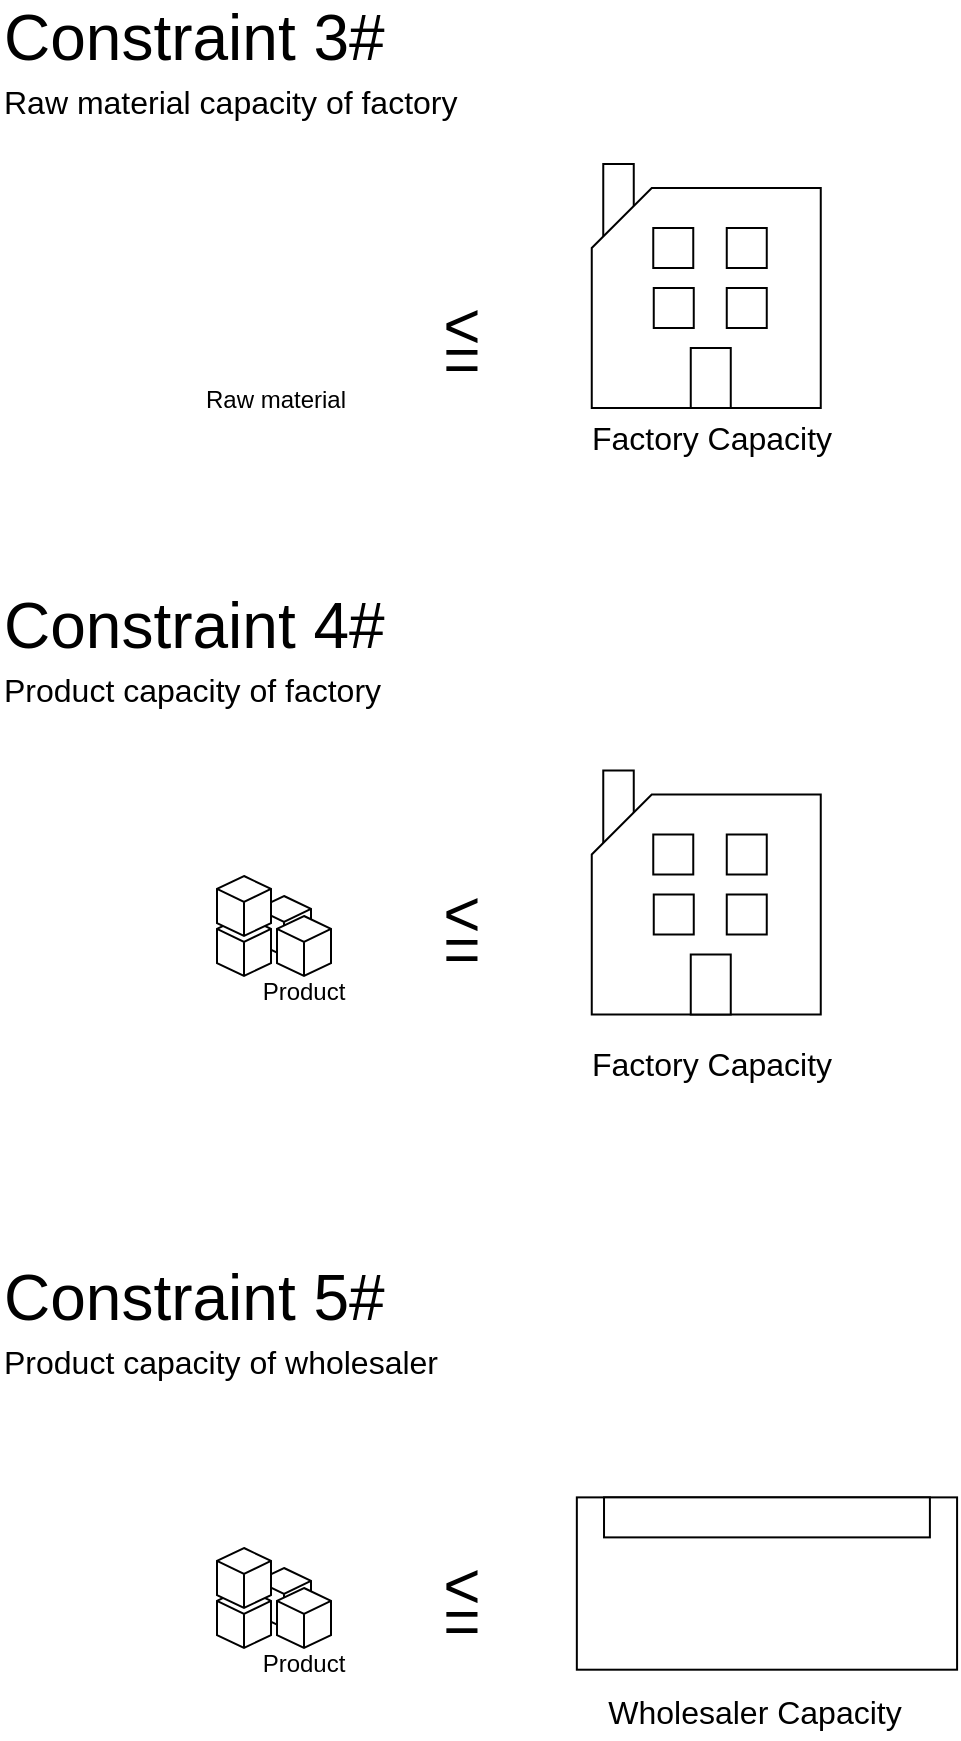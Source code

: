 <mxfile version="20.3.6" type="device"><diagram id="6clx6d8sD9a2YO30Dq-C" name="Page-1"><mxGraphModel dx="964" dy="695" grid="1" gridSize="10" guides="1" tooltips="1" connect="1" arrows="1" fold="1" page="1" pageScale="1" pageWidth="827" pageHeight="1169" math="0" shadow="0"><root><mxCell id="0"/><mxCell id="1" parent="0"/><mxCell id="5" value="" style="html=1;whiteSpace=wrap;shape=isoCube2;backgroundOutline=1;isoAngle=15;" parent="1" vertex="1"><mxGeometry x="255.5" y="524" width="27" height="30" as="geometry"/></mxCell><mxCell id="7" value="" style="html=1;whiteSpace=wrap;shape=isoCube2;backgroundOutline=1;isoAngle=15;" parent="1" vertex="1"><mxGeometry x="235.5" y="534" width="27" height="30" as="geometry"/></mxCell><mxCell id="8" value="" style="html=1;whiteSpace=wrap;shape=isoCube2;backgroundOutline=1;isoAngle=15;" parent="1" vertex="1"><mxGeometry x="265.5" y="534" width="27" height="30" as="geometry"/></mxCell><mxCell id="9" value="" style="html=1;whiteSpace=wrap;shape=isoCube2;backgroundOutline=1;isoAngle=15;" parent="1" vertex="1"><mxGeometry x="235.5" y="514" width="27" height="30" as="geometry"/></mxCell><mxCell id="10" value="Product" style="text;html=1;strokeColor=none;fillColor=none;align=center;verticalAlign=middle;whiteSpace=wrap;rounded=0;" parent="1" vertex="1"><mxGeometry x="244" y="557" width="70" height="30" as="geometry"/></mxCell><mxCell id="11" value="Constraint 4#" style="text;html=1;strokeColor=none;fillColor=none;align=left;verticalAlign=middle;whiteSpace=wrap;rounded=0;fontSize=32;" parent="1" vertex="1"><mxGeometry x="127" y="374" width="247.25" height="30" as="geometry"/></mxCell><mxCell id="12" value="Product capacity of factory" style="text;html=1;strokeColor=none;fillColor=none;align=left;verticalAlign=middle;whiteSpace=wrap;rounded=0;fontSize=16;" parent="1" vertex="1"><mxGeometry x="127" y="406" width="387.25" height="30" as="geometry"/></mxCell><mxCell id="32qQR0x4hHwl3dCqVS-K-27" value="" style="group" parent="1" vertex="1" connectable="0"><mxGeometry x="411.63" y="461.25" width="141.5" height="161.5" as="geometry"/></mxCell><mxCell id="2" value="" style="rounded=0;whiteSpace=wrap;html=1;" parent="32qQR0x4hHwl3dCqVS-K-27" vertex="1"><mxGeometry x="17" width="15.25" height="40" as="geometry"/></mxCell><mxCell id="13" value="Factory Capacity" style="text;html=1;strokeColor=none;fillColor=none;align=center;verticalAlign=middle;whiteSpace=wrap;rounded=0;fontSize=16;" parent="32qQR0x4hHwl3dCqVS-K-27" vertex="1"><mxGeometry y="131.5" width="141.5" height="30" as="geometry"/></mxCell><mxCell id="32qQR0x4hHwl3dCqVS-K-21" value="" style="shape=card;whiteSpace=wrap;html=1;" parent="32qQR0x4hHwl3dCqVS-K-27" vertex="1"><mxGeometry x="11.25" y="12" width="114.5" height="110" as="geometry"/></mxCell><mxCell id="32qQR0x4hHwl3dCqVS-K-22" value="" style="whiteSpace=wrap;html=1;aspect=fixed;" parent="32qQR0x4hHwl3dCqVS-K-27" vertex="1"><mxGeometry x="78.75" y="62" width="20" height="20" as="geometry"/></mxCell><mxCell id="32qQR0x4hHwl3dCqVS-K-23" value="" style="whiteSpace=wrap;html=1;aspect=fixed;" parent="32qQR0x4hHwl3dCqVS-K-27" vertex="1"><mxGeometry x="42" y="32" width="20" height="20" as="geometry"/></mxCell><mxCell id="32qQR0x4hHwl3dCqVS-K-24" value="" style="whiteSpace=wrap;html=1;aspect=fixed;" parent="32qQR0x4hHwl3dCqVS-K-27" vertex="1"><mxGeometry x="78.75" y="32" width="20" height="20" as="geometry"/></mxCell><mxCell id="32qQR0x4hHwl3dCqVS-K-25" value="" style="whiteSpace=wrap;html=1;aspect=fixed;" parent="32qQR0x4hHwl3dCqVS-K-27" vertex="1"><mxGeometry x="42.25" y="62" width="20" height="20" as="geometry"/></mxCell><mxCell id="32qQR0x4hHwl3dCqVS-K-26" value="" style="rounded=0;whiteSpace=wrap;html=1;" parent="32qQR0x4hHwl3dCqVS-K-27" vertex="1"><mxGeometry x="60.75" y="92" width="20" height="30" as="geometry"/></mxCell><mxCell id="32qQR0x4hHwl3dCqVS-K-34" value="" style="shape=image;html=1;verticalAlign=top;verticalLabelPosition=bottom;labelBackgroundColor=#ffffff;imageAspect=0;aspect=fixed;image=https://cdn0.iconfinder.com/data/icons/web-development-and-studio/512/118_Ax_Log_Timber_Wood-128.png;fontColor=#006600;" parent="1" vertex="1"><mxGeometry x="236.38" y="221" width="50" height="50" as="geometry"/></mxCell><mxCell id="32qQR0x4hHwl3dCqVS-K-35" value="Raw material" style="text;html=1;strokeColor=none;fillColor=none;align=center;verticalAlign=middle;whiteSpace=wrap;rounded=0;" parent="1" vertex="1"><mxGeometry x="218.69" y="261" width="91.87" height="30" as="geometry"/></mxCell><mxCell id="32qQR0x4hHwl3dCqVS-K-36" value="" style="group" parent="1" vertex="1" connectable="0"><mxGeometry x="411.63" y="158" width="141.5" height="161.5" as="geometry"/></mxCell><mxCell id="32qQR0x4hHwl3dCqVS-K-37" value="" style="rounded=0;whiteSpace=wrap;html=1;" parent="32qQR0x4hHwl3dCqVS-K-36" vertex="1"><mxGeometry x="17" width="15.25" height="40" as="geometry"/></mxCell><mxCell id="32qQR0x4hHwl3dCqVS-K-38" value="Factory Capacity" style="text;html=1;strokeColor=none;fillColor=none;align=center;verticalAlign=middle;whiteSpace=wrap;rounded=0;fontSize=16;" parent="32qQR0x4hHwl3dCqVS-K-36" vertex="1"><mxGeometry y="122" width="141.5" height="30" as="geometry"/></mxCell><mxCell id="32qQR0x4hHwl3dCqVS-K-39" value="" style="shape=card;whiteSpace=wrap;html=1;" parent="32qQR0x4hHwl3dCqVS-K-36" vertex="1"><mxGeometry x="11.25" y="12" width="114.5" height="110" as="geometry"/></mxCell><mxCell id="32qQR0x4hHwl3dCqVS-K-40" value="" style="whiteSpace=wrap;html=1;aspect=fixed;" parent="32qQR0x4hHwl3dCqVS-K-36" vertex="1"><mxGeometry x="78.75" y="62" width="20" height="20" as="geometry"/></mxCell><mxCell id="32qQR0x4hHwl3dCqVS-K-41" value="" style="whiteSpace=wrap;html=1;aspect=fixed;" parent="32qQR0x4hHwl3dCqVS-K-36" vertex="1"><mxGeometry x="42" y="32" width="20" height="20" as="geometry"/></mxCell><mxCell id="32qQR0x4hHwl3dCqVS-K-42" value="" style="whiteSpace=wrap;html=1;aspect=fixed;" parent="32qQR0x4hHwl3dCqVS-K-36" vertex="1"><mxGeometry x="78.75" y="32" width="20" height="20" as="geometry"/></mxCell><mxCell id="32qQR0x4hHwl3dCqVS-K-43" value="" style="whiteSpace=wrap;html=1;aspect=fixed;" parent="32qQR0x4hHwl3dCqVS-K-36" vertex="1"><mxGeometry x="42.25" y="62" width="20" height="20" as="geometry"/></mxCell><mxCell id="32qQR0x4hHwl3dCqVS-K-44" value="" style="rounded=0;whiteSpace=wrap;html=1;" parent="32qQR0x4hHwl3dCqVS-K-36" vertex="1"><mxGeometry x="60.75" y="92" width="20" height="30" as="geometry"/></mxCell><mxCell id="32qQR0x4hHwl3dCqVS-K-46" value="Constraint 3#" style="text;html=1;strokeColor=none;fillColor=none;align=left;verticalAlign=middle;whiteSpace=wrap;rounded=0;fontSize=32;" parent="1" vertex="1"><mxGeometry x="127" y="80" width="247.25" height="30" as="geometry"/></mxCell><mxCell id="32qQR0x4hHwl3dCqVS-K-47" value="Raw material capacity of factory" style="text;html=1;strokeColor=none;fillColor=none;align=left;verticalAlign=middle;whiteSpace=wrap;rounded=0;fontSize=16;" parent="1" vertex="1"><mxGeometry x="127" y="112" width="387.25" height="30" as="geometry"/></mxCell><mxCell id="32qQR0x4hHwl3dCqVS-K-56" value="" style="group" parent="1" vertex="1" connectable="0"><mxGeometry x="327.88" y="223.75" width="60" height="47.25" as="geometry"/></mxCell><mxCell id="32qQR0x4hHwl3dCqVS-K-29" value="=" style="text;html=1;strokeColor=none;fillColor=none;align=center;verticalAlign=middle;whiteSpace=wrap;rounded=0;fontSize=32;" parent="32qQR0x4hHwl3dCqVS-K-56" vertex="1"><mxGeometry y="17.25" width="60" height="30" as="geometry"/></mxCell><mxCell id="32qQR0x4hHwl3dCqVS-K-55" value="&amp;lt;" style="text;html=1;strokeColor=none;fillColor=none;align=center;verticalAlign=middle;whiteSpace=wrap;rounded=0;fontSize=32;" parent="32qQR0x4hHwl3dCqVS-K-56" vertex="1"><mxGeometry width="60" height="30" as="geometry"/></mxCell><mxCell id="32qQR0x4hHwl3dCqVS-K-57" value="" style="group" parent="1" vertex="1" connectable="0"><mxGeometry x="327.88" y="518.37" width="60" height="47.25" as="geometry"/></mxCell><mxCell id="32qQR0x4hHwl3dCqVS-K-58" value="=" style="text;html=1;strokeColor=none;fillColor=none;align=center;verticalAlign=middle;whiteSpace=wrap;rounded=0;fontSize=32;" parent="32qQR0x4hHwl3dCqVS-K-57" vertex="1"><mxGeometry y="17.25" width="60" height="30" as="geometry"/></mxCell><mxCell id="32qQR0x4hHwl3dCqVS-K-59" value="&amp;lt;" style="text;html=1;strokeColor=none;fillColor=none;align=center;verticalAlign=middle;whiteSpace=wrap;rounded=0;fontSize=32;" parent="32qQR0x4hHwl3dCqVS-K-57" vertex="1"><mxGeometry width="60" height="30" as="geometry"/></mxCell><mxCell id="32qQR0x4hHwl3dCqVS-K-60" value="" style="html=1;whiteSpace=wrap;shape=isoCube2;backgroundOutline=1;isoAngle=15;" parent="1" vertex="1"><mxGeometry x="255.5" y="860" width="27" height="30" as="geometry"/></mxCell><mxCell id="32qQR0x4hHwl3dCqVS-K-61" value="" style="html=1;whiteSpace=wrap;shape=isoCube2;backgroundOutline=1;isoAngle=15;" parent="1" vertex="1"><mxGeometry x="235.5" y="870" width="27" height="30" as="geometry"/></mxCell><mxCell id="32qQR0x4hHwl3dCqVS-K-62" value="" style="html=1;whiteSpace=wrap;shape=isoCube2;backgroundOutline=1;isoAngle=15;" parent="1" vertex="1"><mxGeometry x="265.5" y="870" width="27" height="30" as="geometry"/></mxCell><mxCell id="32qQR0x4hHwl3dCqVS-K-63" value="" style="html=1;whiteSpace=wrap;shape=isoCube2;backgroundOutline=1;isoAngle=15;" parent="1" vertex="1"><mxGeometry x="235.5" y="850" width="27" height="30" as="geometry"/></mxCell><mxCell id="32qQR0x4hHwl3dCqVS-K-64" value="Product" style="text;html=1;strokeColor=none;fillColor=none;align=center;verticalAlign=middle;whiteSpace=wrap;rounded=0;" parent="1" vertex="1"><mxGeometry x="244" y="893" width="70" height="30" as="geometry"/></mxCell><mxCell id="32qQR0x4hHwl3dCqVS-K-65" value="Constraint 5#" style="text;html=1;strokeColor=none;fillColor=none;align=left;verticalAlign=middle;whiteSpace=wrap;rounded=0;fontSize=32;" parent="1" vertex="1"><mxGeometry x="127" y="710" width="247.25" height="30" as="geometry"/></mxCell><mxCell id="32qQR0x4hHwl3dCqVS-K-66" value="Product capacity of wholesaler" style="text;html=1;strokeColor=none;fillColor=none;align=left;verticalAlign=middle;whiteSpace=wrap;rounded=0;fontSize=16;" parent="1" vertex="1"><mxGeometry x="127" y="742" width="387.25" height="30" as="geometry"/></mxCell><mxCell id="32qQR0x4hHwl3dCqVS-K-77" value="" style="group" parent="1" vertex="1" connectable="0"><mxGeometry x="327.88" y="854.37" width="60" height="47.25" as="geometry"/></mxCell><mxCell id="32qQR0x4hHwl3dCqVS-K-78" value="=" style="text;html=1;strokeColor=none;fillColor=none;align=center;verticalAlign=middle;whiteSpace=wrap;rounded=0;fontSize=32;" parent="32qQR0x4hHwl3dCqVS-K-77" vertex="1"><mxGeometry y="17.25" width="60" height="30" as="geometry"/></mxCell><mxCell id="32qQR0x4hHwl3dCqVS-K-79" value="&amp;lt;" style="text;html=1;strokeColor=none;fillColor=none;align=center;verticalAlign=middle;whiteSpace=wrap;rounded=0;fontSize=32;" parent="32qQR0x4hHwl3dCqVS-K-77" vertex="1"><mxGeometry width="60" height="30" as="geometry"/></mxCell><mxCell id="GDOAd5tPP8ZJn7D7Pi7C-28" value="" style="group" parent="1" vertex="1" connectable="0"><mxGeometry x="387.88" y="824.69" width="217.66" height="120.62" as="geometry"/></mxCell><mxCell id="GDOAd5tPP8ZJn7D7Pi7C-13" value="" style="rounded=0;whiteSpace=wrap;html=1;fontSize=16;" parent="GDOAd5tPP8ZJn7D7Pi7C-28" vertex="1"><mxGeometry x="27.538" width="190.122" height="86.159" as="geometry"/></mxCell><mxCell id="GDOAd5tPP8ZJn7D7Pi7C-27" value="Wholesaler Capacity" style="text;html=1;strokeColor=none;fillColor=none;align=center;verticalAlign=middle;whiteSpace=wrap;rounded=0;fontSize=16;" parent="GDOAd5tPP8ZJn7D7Pi7C-28" vertex="1"><mxGeometry x="27.538" y="94.778" width="178.997" height="25.842" as="geometry"/></mxCell><mxCell id="ojmnLPZCuWJ--k6Euuk9-13" value="" style="rounded=0;whiteSpace=wrap;html=1;" parent="GDOAd5tPP8ZJn7D7Pi7C-28" vertex="1"><mxGeometry x="41.13" width="162.94" height="20" as="geometry"/></mxCell></root></mxGraphModel></diagram></mxfile>